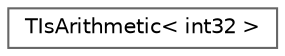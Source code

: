 digraph "Graphical Class Hierarchy"
{
 // INTERACTIVE_SVG=YES
 // LATEX_PDF_SIZE
  bgcolor="transparent";
  edge [fontname=Helvetica,fontsize=10,labelfontname=Helvetica,labelfontsize=10];
  node [fontname=Helvetica,fontsize=10,shape=box,height=0.2,width=0.4];
  rankdir="LR";
  Node0 [id="Node000000",label="TIsArithmetic\< int32 \>",height=0.2,width=0.4,color="grey40", fillcolor="white", style="filled",URL="$db/d53/structTIsArithmetic_3_01int32_01_4.html",tooltip=" "];
}
